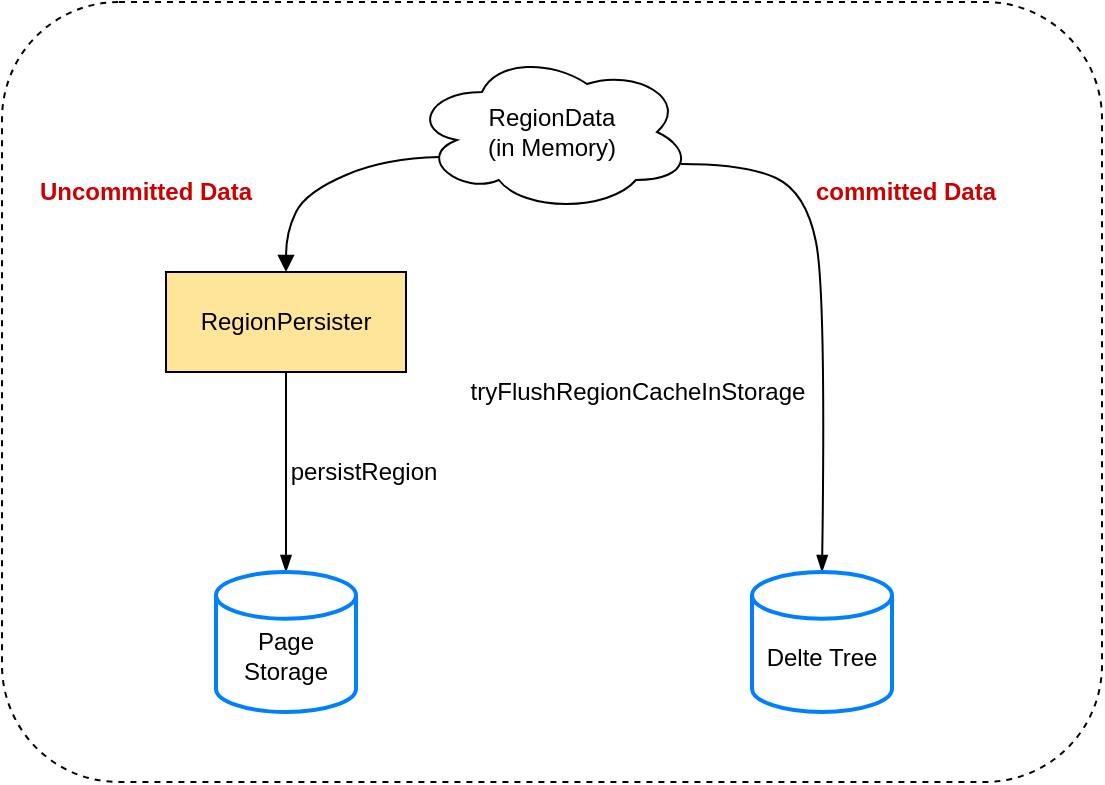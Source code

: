 <mxfile version="21.7.2" type="device">
  <diagram name="第 1 页" id="_YWL4b58uMa7VJi9v08Z">
    <mxGraphModel dx="954" dy="648" grid="1" gridSize="10" guides="1" tooltips="1" connect="1" arrows="1" fold="1" page="1" pageScale="1" pageWidth="827" pageHeight="1169" math="0" shadow="0">
      <root>
        <mxCell id="0" />
        <mxCell id="1" parent="0" />
        <mxCell id="cHvUDJ7DLtjorXMy75gk-1" value="RegionData&lt;br /&gt;(in Memory)" style="ellipse;shape=cloud;whiteSpace=wrap;html=1;" diagramCategory="general" diagramName="Cloud" vertex="1" parent="1">
          <mxGeometry x="313" y="210" width="140" height="80" as="geometry" />
        </mxCell>
        <mxCell id="cHvUDJ7DLtjorXMy75gk-2" style="edgeStyle=orthogonalEdgeStyle;rounded=0;orthogonalLoop=1;jettySize=auto;html=1;exitX=0.5;exitY=1;exitDx=0;exitDy=0;entryX=0.5;entryY=0;entryDx=0;entryDy=0;entryPerimeter=0;startArrow=none;startFill=0;endArrow=blockThin;endFill=1;" edge="1" parent="1" source="cHvUDJ7DLtjorXMy75gk-3" target="cHvUDJ7DLtjorXMy75gk-6">
          <mxGeometry relative="1" as="geometry" />
        </mxCell>
        <mxCell id="cHvUDJ7DLtjorXMy75gk-3" value="RegionPersister" style="rounded=0;whiteSpace=wrap;html=1;fillColor=#FFE599;" diagramCategory="general" diagramName="Rectangle" vertex="1" parent="1">
          <mxGeometry x="190" y="320" width="120" height="50" as="geometry" />
        </mxCell>
        <mxCell id="cHvUDJ7DLtjorXMy75gk-4" value="" style="curved=1;endArrow=none;html=1;startArrow=block;startFill=1;endFill=0;exitX=0.5;exitY=0;exitDx=0;exitDy=0;entryX=0.097;entryY=0.657;entryDx=0;entryDy=0;entryPerimeter=0;" diagramCategory="general" diagramName="curved" edge="1" parent="1" source="cHvUDJ7DLtjorXMy75gk-3" target="cHvUDJ7DLtjorXMy75gk-1">
          <mxGeometry width="50" height="50" relative="1" as="geometry">
            <mxPoint x="260" y="320" as="sourcePoint" />
            <mxPoint x="310" y="270" as="targetPoint" />
            <Array as="points">
              <mxPoint x="250" y="320" />
              <mxPoint x="250" y="300" />
              <mxPoint x="260" y="280" />
              <mxPoint x="300" y="263" />
            </Array>
          </mxGeometry>
        </mxCell>
        <mxCell id="cHvUDJ7DLtjorXMy75gk-5" value="" style="curved=1;endArrow=none;html=1;startArrow=blockThin;startFill=1;endFill=0;entryX=0.96;entryY=0.7;entryDx=0;entryDy=0;entryPerimeter=0;exitX=0.5;exitY=0;exitDx=0;exitDy=0;exitPerimeter=0;" diagramCategory="general" diagramName="curved" edge="1" parent="1" source="cHvUDJ7DLtjorXMy75gk-7" target="cHvUDJ7DLtjorXMy75gk-1">
          <mxGeometry width="50" height="50" relative="1" as="geometry">
            <mxPoint x="520" y="470.0" as="sourcePoint" />
            <mxPoint x="550" y="280" as="targetPoint" />
            <Array as="points">
              <mxPoint x="520" y="330" />
              <mxPoint x="510" y="280" />
              <mxPoint x="480" y="266" />
            </Array>
          </mxGeometry>
        </mxCell>
        <mxCell id="cHvUDJ7DLtjorXMy75gk-6" value="&lt;br /&gt;Page&lt;br /&gt;Storage" style="shape=mxgraph.flowchart.database;whiteSpace=wrap;html=1;fillColor=#ffffff;strokeColor=#007FFF;strokeWidth=2" diagramCategory="Flowchart" diagramName="Database" vertex="1" parent="1">
          <mxGeometry x="215" y="470" width="70" height="70" as="geometry" />
        </mxCell>
        <mxCell id="cHvUDJ7DLtjorXMy75gk-7" value="&lt;br /&gt;Delte Tree" style="shape=mxgraph.flowchart.database;whiteSpace=wrap;html=1;fillColor=#ffffff;strokeColor=#007FFF;strokeWidth=2" diagramCategory="Flowchart" diagramName="Database" vertex="1" parent="1">
          <mxGeometry x="483" y="470" width="70" height="70" as="geometry" />
        </mxCell>
        <mxCell id="cHvUDJ7DLtjorXMy75gk-8" value="&lt;font color=&quot;#cc0000&quot;&gt;&lt;b&gt;Uncommitted Data&lt;/b&gt;&lt;/font&gt;" style="text;html=1;strokeColor=none;fillColor=#ffffff;align=center;verticalAlign=middle;whiteSpace=wrap;rounded=0;" diagramCategory="general" diagramName="text" vertex="1" parent="1">
          <mxGeometry x="120" y="270" width="120" height="20" as="geometry" />
        </mxCell>
        <mxCell id="cHvUDJ7DLtjorXMy75gk-9" value="persistRegion" style="text;html=1;strokeColor=none;fillColor=none;align=center;verticalAlign=middle;whiteSpace=wrap;rounded=0;" diagramCategory="general" diagramName="text" vertex="1" parent="1">
          <mxGeometry x="238" y="410" width="102" height="20" as="geometry" />
        </mxCell>
        <mxCell id="cHvUDJ7DLtjorXMy75gk-10" value="tryFlushRegionCacheInStorage" style="text;html=1;strokeColor=none;fillColor=none;align=center;verticalAlign=middle;whiteSpace=wrap;rounded=0;" diagramCategory="general" diagramName="text" vertex="1" parent="1">
          <mxGeometry x="336" y="370" width="180" height="20" as="geometry" />
        </mxCell>
        <mxCell id="cHvUDJ7DLtjorXMy75gk-11" value="&lt;font color=&quot;#cc0000&quot;&gt;&lt;b&gt;committed Data&lt;/b&gt;&lt;/font&gt;" style="text;html=1;strokeColor=none;fillColor=none;align=center;verticalAlign=middle;whiteSpace=wrap;rounded=0;" diagramCategory="general" diagramName="text" vertex="1" parent="1">
          <mxGeometry x="500" y="270" width="120" height="20" as="geometry" />
        </mxCell>
        <mxCell id="cHvUDJ7DLtjorXMy75gk-12" value="" style="rounded=1;whiteSpace=wrap;html=1;fillColor=none;dashed=1;" vertex="1" parent="1">
          <mxGeometry x="108" y="185" width="550" height="390" as="geometry" />
        </mxCell>
      </root>
    </mxGraphModel>
  </diagram>
</mxfile>
